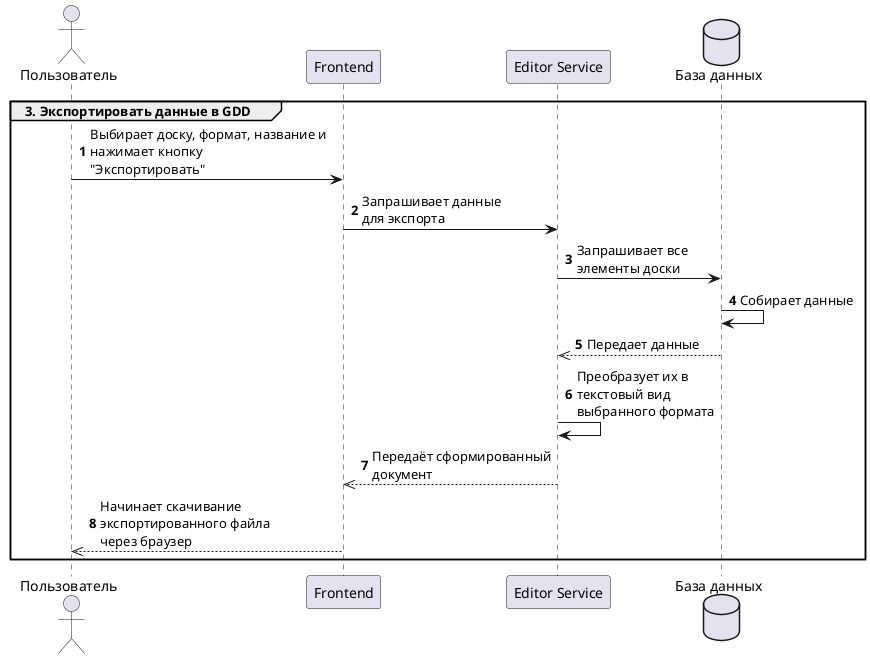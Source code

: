 @startuml export
autonumber
actor "Пользователь" as user
participant "Frontend" as frontend
participant "Editor Service" as editor
database "База данных" as db

group 3. Экспортировать данные в GDD
user -> frontend : Выбирает доску, формат, название и\nнажимает кнопку\n"Экспортировать"
frontend -> editor : Запрашивает данные\nдля экспорта
editor -> db : Запрашивает все\nэлементы доски
db -> db : Собирает данные
db -->> editor : Передает данные
editor -> editor : Преобразует их в\nтекстовый вид\nвыбранного формата
editor -->> frontend : Передаёт сформированный\nдокумент
frontend -->> user : Начинает скачивание\nэкспортированного файла\nчерез браузер
end

@enduml